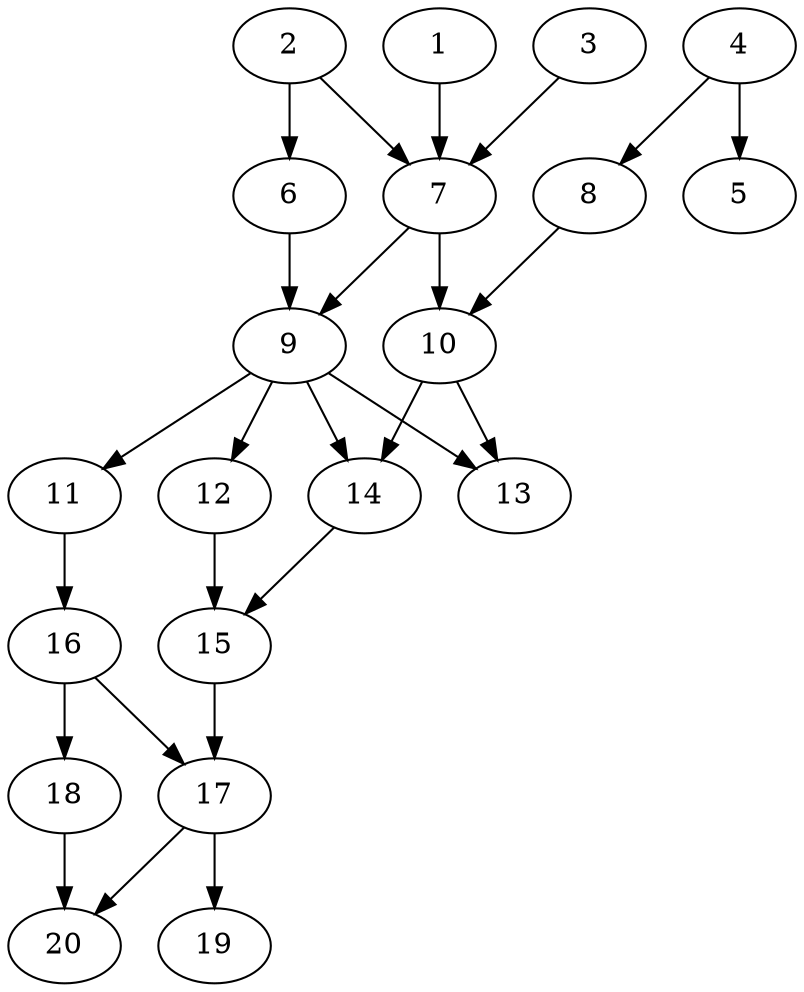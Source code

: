 // DAG automatically generated by daggen at Fri Jul 22 09:09:08 2022
// ./daggen --dot -n 20 --ccr 0.5 --fat 0.5 --regular 0.5 --density 0.6
digraph G {
  1 [compute_size="591030717", trans_size="885082", result_size="70656", ram="5251397",alpha="0.15"]
  1 -> 7 [size ="70656"]
  2 [compute_size="203492905668", trans_size="711823", result_size="74752", ram="50805548",alpha="0.14"]
  2 -> 6 [size ="74752"]
  2 -> 7 [size ="74752"]
  3 [compute_size="1073741824000", trans_size="823075", result_size="1024", ram="49734144",alpha="0.19"]
  3 -> 7 [size ="1024"]
  4 [compute_size="38627198166", trans_size="411267", result_size="1024", ram="15729151",alpha="0.10"]
  4 -> 5 [size ="1024"]
  4 -> 8 [size ="1024"]
  5 [compute_size="6837846540", trans_size="894267", result_size="0", ram="35095032",alpha="0.10"]
  6 [compute_size="28991029248", trans_size="414632", result_size="29696", ram="3665044",alpha="0.16"]
  6 -> 9 [size ="29696"]
  7 [compute_size="10721182754", trans_size="927131", result_size="13312", ram="16704976",alpha="0.01"]
  7 -> 9 [size ="13312"]
  7 -> 10 [size ="13312"]
  8 [compute_size="141284808132", trans_size="961426", result_size="91136", ram="10443304",alpha="0.13"]
  8 -> 10 [size ="91136"]
  9 [compute_size="1742232741", trans_size="869134", result_size="29696", ram="15428020",alpha="0.11"]
  9 -> 11 [size ="29696"]
  9 -> 12 [size ="29696"]
  9 -> 13 [size ="29696"]
  9 -> 14 [size ="29696"]
  10 [compute_size="5060570198", trans_size="623822", result_size="74752", ram="6199947",alpha="0.04"]
  10 -> 13 [size ="74752"]
  10 -> 14 [size ="74752"]
  11 [compute_size="978900527080", trans_size="44264", result_size="54272", ram="24130384",alpha="0.17"]
  11 -> 16 [size ="54272"]
  12 [compute_size="9512371853", trans_size="549466", result_size="13312", ram="6959206",alpha="0.11"]
  12 -> 15 [size ="13312"]
  13 [compute_size="237320289767", trans_size="163787", result_size="0", ram="36095048",alpha="0.11"]
  14 [compute_size="427713832150", trans_size="1030002", result_size="13312", ram="40678200",alpha="0.00"]
  14 -> 15 [size ="13312"]
  15 [compute_size="4099952234", trans_size="694883", result_size="1024", ram="43849040",alpha="0.00"]
  15 -> 17 [size ="1024"]
  16 [compute_size="4848994162", trans_size="527402", result_size="74752", ram="26803014",alpha="0.09"]
  16 -> 17 [size ="74752"]
  16 -> 18 [size ="74752"]
  17 [compute_size="7771002992", trans_size="970821", result_size="91136", ram="9919920",alpha="0.01"]
  17 -> 19 [size ="91136"]
  17 -> 20 [size ="91136"]
  18 [compute_size="205883139980", trans_size="498628", result_size="9216", ram="37402920",alpha="0.10"]
  18 -> 20 [size ="9216"]
  19 [compute_size="8589934592", trans_size="136265", result_size="0", ram="45506632",alpha="0.11"]
  20 [compute_size="812826254376", trans_size="4636", result_size="0", ram="51483992",alpha="0.04"]
}